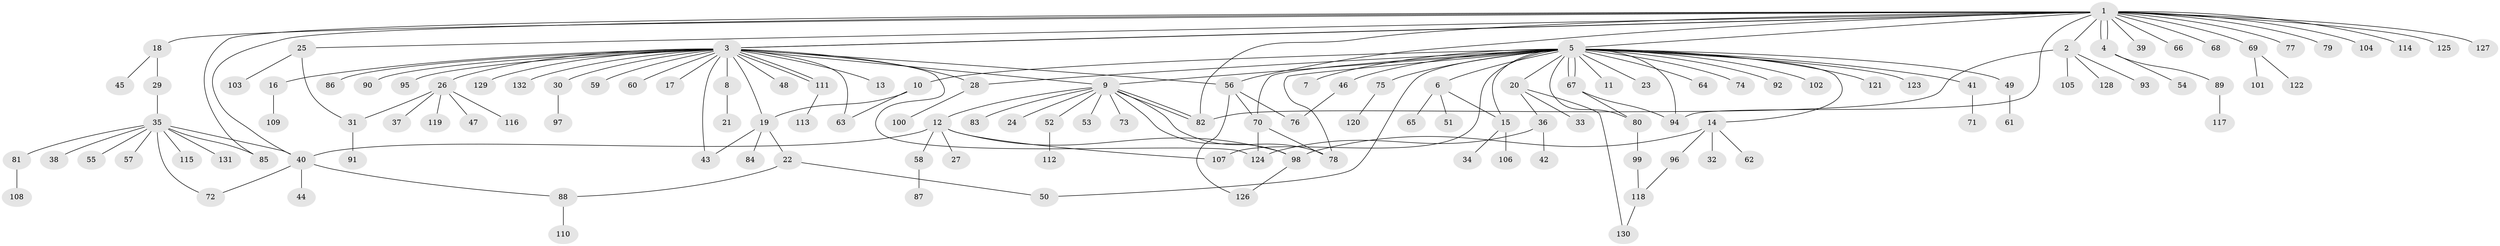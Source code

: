 // coarse degree distribution, {12: 0.024390243902439025, 2: 0.24390243902439024, 14: 0.04878048780487805, 3: 0.1951219512195122, 1: 0.3170731707317073, 7: 0.024390243902439025, 5: 0.0975609756097561, 4: 0.04878048780487805}
// Generated by graph-tools (version 1.1) at 2025/50/03/04/25 22:50:28]
// undirected, 132 vertices, 167 edges
graph export_dot {
  node [color=gray90,style=filled];
  1;
  2;
  3;
  4;
  5;
  6;
  7;
  8;
  9;
  10;
  11;
  12;
  13;
  14;
  15;
  16;
  17;
  18;
  19;
  20;
  21;
  22;
  23;
  24;
  25;
  26;
  27;
  28;
  29;
  30;
  31;
  32;
  33;
  34;
  35;
  36;
  37;
  38;
  39;
  40;
  41;
  42;
  43;
  44;
  45;
  46;
  47;
  48;
  49;
  50;
  51;
  52;
  53;
  54;
  55;
  56;
  57;
  58;
  59;
  60;
  61;
  62;
  63;
  64;
  65;
  66;
  67;
  68;
  69;
  70;
  71;
  72;
  73;
  74;
  75;
  76;
  77;
  78;
  79;
  80;
  81;
  82;
  83;
  84;
  85;
  86;
  87;
  88;
  89;
  90;
  91;
  92;
  93;
  94;
  95;
  96;
  97;
  98;
  99;
  100;
  101;
  102;
  103;
  104;
  105;
  106;
  107;
  108;
  109;
  110;
  111;
  112;
  113;
  114;
  115;
  116;
  117;
  118;
  119;
  120;
  121;
  122;
  123;
  124;
  125;
  126;
  127;
  128;
  129;
  130;
  131;
  132;
  1 -- 2;
  1 -- 3;
  1 -- 3;
  1 -- 4;
  1 -- 4;
  1 -- 5;
  1 -- 18;
  1 -- 25;
  1 -- 39;
  1 -- 40;
  1 -- 56;
  1 -- 66;
  1 -- 68;
  1 -- 69;
  1 -- 77;
  1 -- 79;
  1 -- 82;
  1 -- 85;
  1 -- 94;
  1 -- 104;
  1 -- 114;
  1 -- 125;
  1 -- 127;
  2 -- 82;
  2 -- 93;
  2 -- 105;
  2 -- 128;
  3 -- 8;
  3 -- 9;
  3 -- 13;
  3 -- 16;
  3 -- 17;
  3 -- 19;
  3 -- 26;
  3 -- 28;
  3 -- 30;
  3 -- 43;
  3 -- 48;
  3 -- 56;
  3 -- 59;
  3 -- 60;
  3 -- 63;
  3 -- 86;
  3 -- 90;
  3 -- 95;
  3 -- 111;
  3 -- 111;
  3 -- 124;
  3 -- 129;
  3 -- 132;
  4 -- 54;
  4 -- 89;
  5 -- 6;
  5 -- 7;
  5 -- 9;
  5 -- 10;
  5 -- 11;
  5 -- 14;
  5 -- 15;
  5 -- 20;
  5 -- 23;
  5 -- 28;
  5 -- 41;
  5 -- 46;
  5 -- 49;
  5 -- 50;
  5 -- 64;
  5 -- 67;
  5 -- 67;
  5 -- 70;
  5 -- 74;
  5 -- 75;
  5 -- 78;
  5 -- 80;
  5 -- 92;
  5 -- 94;
  5 -- 102;
  5 -- 107;
  5 -- 121;
  5 -- 123;
  6 -- 15;
  6 -- 51;
  6 -- 65;
  8 -- 21;
  9 -- 12;
  9 -- 24;
  9 -- 52;
  9 -- 53;
  9 -- 73;
  9 -- 78;
  9 -- 82;
  9 -- 82;
  9 -- 83;
  9 -- 98;
  10 -- 19;
  10 -- 63;
  12 -- 27;
  12 -- 40;
  12 -- 58;
  12 -- 98;
  12 -- 107;
  14 -- 32;
  14 -- 62;
  14 -- 96;
  14 -- 98;
  15 -- 34;
  15 -- 106;
  16 -- 109;
  18 -- 29;
  18 -- 45;
  19 -- 22;
  19 -- 43;
  19 -- 84;
  20 -- 33;
  20 -- 36;
  20 -- 130;
  22 -- 50;
  22 -- 88;
  25 -- 31;
  25 -- 103;
  26 -- 31;
  26 -- 37;
  26 -- 47;
  26 -- 116;
  26 -- 119;
  28 -- 100;
  29 -- 35;
  30 -- 97;
  31 -- 91;
  35 -- 38;
  35 -- 40;
  35 -- 55;
  35 -- 57;
  35 -- 72;
  35 -- 81;
  35 -- 85;
  35 -- 115;
  35 -- 131;
  36 -- 42;
  36 -- 124;
  40 -- 44;
  40 -- 72;
  40 -- 88;
  41 -- 71;
  46 -- 76;
  49 -- 61;
  52 -- 112;
  56 -- 70;
  56 -- 76;
  56 -- 126;
  58 -- 87;
  67 -- 80;
  67 -- 94;
  69 -- 101;
  69 -- 122;
  70 -- 78;
  70 -- 124;
  75 -- 120;
  80 -- 99;
  81 -- 108;
  88 -- 110;
  89 -- 117;
  96 -- 118;
  98 -- 126;
  99 -- 118;
  111 -- 113;
  118 -- 130;
}
